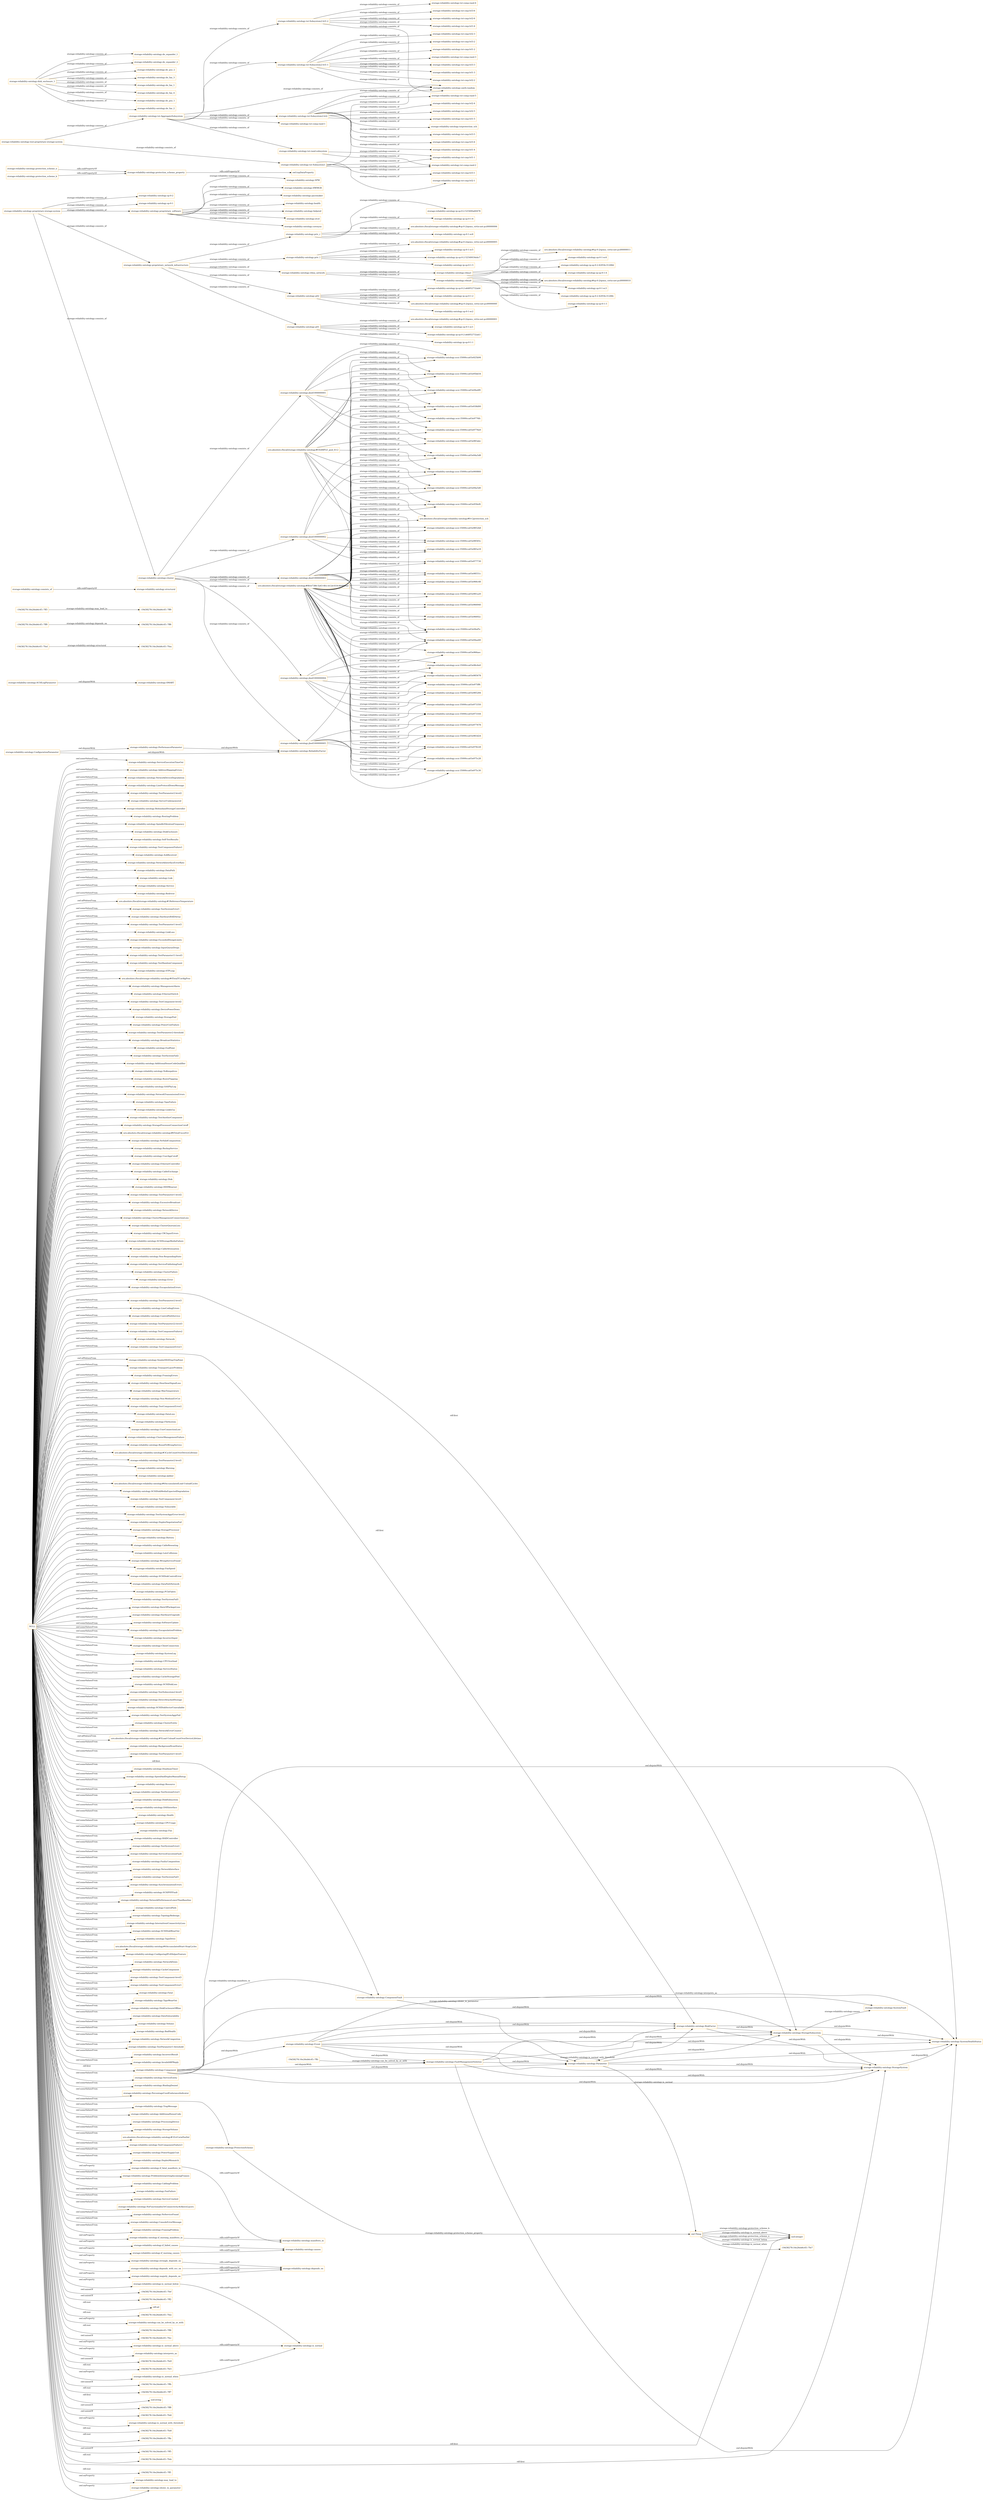 digraph ar2dtool_diagram { 
rankdir=LR;
size="1501"
node [shape = rectangle, color="orange"]; "storage-reliability-ontology:ServiceExecutionTimeOut" "storage-reliability-ontology:AddressMappingErrors" "storage-reliability-ontology:NetworkDeviceDegradation" "storage-reliability-ontology:LineProtocolDownMessage" "storage-reliability-ontology:TestParameter2-level2" "storage-reliability-ontology:ServerUnderpowered" "storage-reliability-ontology:RedundandStorageController" "storage-reliability-ontology:RoutingProblem" "storage-reliability-ontology:SpindleVibrationFrequency" "storage-reliability-ontology:DiskEnclosure" "storage-reliability-ontology:Self-TestResults" "storage-reliability-ontology:TestComponentFailure1" "storage-reliability-ontology:AckReceived" "storage-reliability-ontology:NetworkInterfaceErrorRate" "storage-reliability-ontology:DataPath" "storage-reliability-ontology:Link" "-19d38278:16e26eb6c45:-7ffc" "storage-reliability-ontology:Service" "storage-reliability-ontology:Redriver" "urn:absolute://local/storage-reliability-ontology#1ReferenceTemperature" "storage-reliability-ontology:TestSystemError1" "storage-reliability-ontology:HardwareRAIDArray" "storage-reliability-ontology:TestParameter1-level3" "storage-reliability-ontology:LinkLoss" "storage-reliability-ontology:ExceededDesignLimits" "storage-reliability-ontology:InputQueueDrops" "storage-reliability-ontology:TestParameter11-level3" "storage-reliability-ontology:TestRandomComponent" "storage-reliability-ontology:STPLoop" "urn:absolute://local/storage-reliability-ontology#4TotalTCorAlgProc" "storage-reliability-ontology:ManagementAlarm" "storage-reliability-ontology:EthernetSwitch" "storage-reliability-ontology:TestComponent-level2" "storage-reliability-ontology:DevicePowerDown" "storage-reliability-ontology:StoragePool" "storage-reliability-ontology:SystemFault" "storage-reliability-ontology:PowerUnitFailure" "storage-reliability-ontology:TestParameter2-threshold" "storage-reliability-ontology:BroadcastStatistics" "storage-reliability-ontology:EndPoint" "storage-reliability-ontology:TestSystemFail2" "storage-reliability-ontology:AdditionalSenseCodeQualifier" "storage-reliability-ontology:NoKeepalives" "storage-reliability-ontology:RouteFlapping" "storage-reliability-ontology:SASPhyLog" "storage-reliability-ontology:NetworkTransmissionErrors" "storage-reliability-ontology:TapeFailure" "storage-reliability-ontology:PerformanceParameter" "storage-reliability-ontology:LinkIsUp" "storage-reliability-ontology:TestAnotherComponent" "storage-reliability-ontology:StorageProcessorConnectionCutoff" "urn:absolute://local/storage-reliability-ontology#6TotalUncorErr" "storage-reliability-ontology:NoValidComposition" "storage-reliability-ontology:BackupService" "storage-reliability-ontology:UserAppCutoff" "storage-reliability-ontology:EthernetController" "storage-reliability-ontology:CableExchange" "storage-reliability-ontology:Disk" "storage-reliability-ontology:HDDWearout" "storage-reliability-ontology:TestParameter1-level2" "storage-reliability-ontology:ConfigurationParameter" "storage-reliability-ontology:ExcessiveBroadcast" "storage-reliability-ontology:NetworkDevice" "storage-reliability-ontology:ClusterManagementConnectionLoss" "storage-reliability-ontology:ClusterQuorumLoss" "storage-reliability-ontology:CRCInputErrors" "storage-reliability-ontology:SMART" "storage-reliability-ontology:SCSIStorageMediaFailure" "storage-reliability-ontology:CableAttenuation" "storage-reliability-ontology:Non-RespondingState" "storage-reliability-ontology:ServicePublishingFault" "storage-reliability-ontology:ClusterFailure" "storage-reliability-ontology:Error" "storage-reliability-ontology:EncapsulationErrors" "storage-reliability-ontology:Component" "storage-reliability-ontology:Parameter" "storage-reliability-ontology:TestParameter2-level3" "storage-reliability-ontology:LineCodingErrors" "storage-reliability-ontology:ControlPathService" "storage-reliability-ontology:TestParameter22-level3" "storage-reliability-ontology:TestComponentFailure2" "storage-reliability-ontology:Network" "storage-reliability-ontology:TestComponentError3" "storage-reliability-ontology:RiskFactor" "storage-reliability-ontology:VendorHDATmpTripPoint" "storage-reliability-ontology:TransportLayerProblem" "storage-reliability-ontology:FramingErrors" "storage-reliability-ontology:HeartbeatSignalLoss" "storage-reliability-ontology:MaxTemperature" "storage-reliability-ontology:Non-MediumErrCnt" "-19d38278:16e26eb6c45:-7fed" "storage-reliability-ontology:TestComponentError2" "storage-reliability-ontology:DataLoss" "storage-reliability-ontology:FileSystem" "storage-reliability-ontology:UserConnectionLost" "storage-reliability-ontology:ClusterManagementFailure" "storage-reliability-ontology:BoundToWrongService" "urn:absolute://local/storage-reliability-ontology#3CycleCountOverDeviceLifetime" "storage-reliability-ontology:TestParameter2-level1" "storage-reliability-ontology:Warning" "storage-reliability-ontology:Jabber" "urn:absolute://local/storage-reliability-ontology#6AccumulatedLoad-UnloadCycles" "storage-reliability-ontology:SCSIDiskMediaExpectedDegradation" "storage-reliability-ontology:TestComponent-level1" "storage-reliability-ontology:Vulnurable" "storage-reliability-ontology:TestSystemAggrError-level2" "storage-reliability-ontology:SystemHealthStatus" "storage-reliability-ontology:DuplexNegotiationFail" "storage-reliability-ontology:StorageProcessor" "storage-reliability-ontology:Battery" "storage-reliability-ontology:CableReseating" "storage-reliability-ontology:LateCollisions" "storage-reliability-ontology:WrongServiceFound" "storage-reliability-ontology:FanSpeed" "storage-reliability-ontology:SCSIDiskControlError" "storage-reliability-ontology:DataPathNetwork" "storage-reliability-ontology:SCSILogParameter" "storage-reliability-ontology:PCIeFabric" "storage-reliability-ontology:TestSystemFail1" "storage-reliability-ontology:RateOfPackageLoss" "storage-reliability-ontology:HardwareUpgrade" "storage-reliability-ontology:SoftwareUpdate" "storage-reliability-ontology:EncapsulationProblem" "storage-reliability-ontology:IncorrectInput" "storage-reliability-ontology:ClientConnection" "storage-reliability-ontology:SystemLog" "storage-reliability-ontology:CPUOverload" "-19d38278:16e26eb6c45:-7fea" "storage-reliability-ontology:ServiceStatus" "storage-reliability-ontology:CacheStoragePool" "storage-reliability-ontology:SCSIDiskLoss" "storage-reliability-ontology:TestSubsystem2-level1" "storage-reliability-ontology:DirectAttachedStorage" "storage-reliability-ontology:SCSIDiskSectorUnavailable" "storage-reliability-ontology:TestSystemAggrFail" "storage-reliability-ontology:ClusterEntity" "storage-reliability-ontology:NetworkErrorCounter" "urn:absolute://local/storage-reliability-ontology#5Load-UnloadCountOverDeviceLifetime" "storage-reliability-ontology:BackgroundScanStatus" "storage-reliability-ontology:TestParameter1-level1" "storage-reliability-ontology:StorageSubsystem" "storage-reliability-ontology:DeadmanTimer" "storage-reliability-ontology:SpeedAndDuplexManualSetup" "storage-reliability-ontology:Resource" "storage-reliability-ontology:TestSystemError3" "storage-reliability-ontology:DiskSubsystem" "storage-reliability-ontology:DASInterface" "-19d38278:16e26eb6c45:-7ff6" "storage-reliability-ontology:Health" "storage-reliability-ontology:CPUUsage" "storage-reliability-ontology:Fan" "storage-reliability-ontology:RAIDController" "storage-reliability-ontology:TestSystemError2" "-19d38278:16e26eb6c45:-7ff3" "storage-reliability-ontology:ServiceExecutionFault" "storage-reliability-ontology:FaultyComposition" "storage-reliability-ontology:NetworkInterface" "storage-reliability-ontology:TestSystemFail3" "storage-reliability-ontology:SynchronizationErrors" "storage-reliability-ontology:SCSIPHYFault" "storage-reliability-ontology:NetworkPerformanceLowerThanBaseline" "storage-reliability-ontology:ControlPath" "storage-reliability-ontology:TopologyRedesign" "storage-reliability-ontology:IntermittentConnectivityLoss" "storage-reliability-ontology:SCSIDiskWearOut" "storage-reliability-ontology:TapeDrive" "urn:absolute://local/storage-reliability-ontology#4AccumulatedStart-StopCycles" "storage-reliability-ontology:ConfiguringIPv4HelperFeature" "storage-reliability-ontology:ReliabilityFactor" "storage-reliability-ontology:NetworkDown" "storage-reliability-ontology:CacheComponent" "storage-reliability-ontology:TestComponent-level3" "storage-reliability-ontology:TestComponentError1" "-19d38278:16e26eb6c45:-7ff9" "storage-reliability-ontology:Fatal" "storage-reliability-ontology:TapeWearOut" "storage-reliability-ontology:DiskEnclosureOffline" "storage-reliability-ontology:DataVulnurability" "storage-reliability-ontology:Volume" "storage-reliability-ontology:BadHealth" "storage-reliability-ontology:NetworkCongestion" "storage-reliability-ontology:FaultManagementSolution" "storage-reliability-ontology:Event" "storage-reliability-ontology:TestParameter1-threshold" "storage-reliability-ontology:IncorrectResult" "storage-reliability-ontology:InvalidARPReply" "-19d38278:16e26eb6c45:-7ff0" "storage-reliability-ontology:ProtectionScheme" "storage-reliability-ontology:ServiceEntity" "storage-reliability-ontology:BindingDenied" "storage-reliability-ontology:PercentageUsedEnduranceIndicator" "storage-reliability-ontology:ComponentFault" "storage-reliability-ontology:TrapMessage" "storage-reliability-ontology:AdditionalSenseCode" "storage-reliability-ontology:ProcessingDevice" "storage-reliability-ontology:StorageVolume" "urn:absolute://local/storage-reliability-ontology#1ErrCorwPosDel" "storage-reliability-ontology:TestComponentFailure3" "storage-reliability-ontology:PowerSupplyUnit" "storage-reliability-ontology:DuplexMismatch" "storage-reliability-ontology:StorageSystem" "storage-reliability-ontology:ProblemInterpretingIncomingFrames" "storage-reliability-ontology:CablingProblem" "storage-reliability-ontology:FanFailure" "storage-reliability-ontology:ServiceCrashed" "storage-reliability-ontology:NoFunctionalityOrConnectivityAtAboveLayers" "storage-reliability-ontology:NoServiceFound" "storage-reliability-ontology:ConsoleErrorMessage" "storage-reliability-ontology:FramingProblem" ; /*classes style*/
	"storage-reliability-ontology:if_warning_causes" -> "storage-reliability-ontology:causes" [ label = "rdfs:subPropertyOf" ];
	"storage-reliability-ontology:consists_of" -> "storage-reliability-ontology:structural" [ label = "rdfs:subPropertyOf" ];
	"storage-reliability-ontology:jbod1000000003" -> "storage-reliability-ontology:scsi-35000cca03e98551c" [ label = "storage-reliability-ontology:consists_of" ];
	"storage-reliability-ontology:jbod1000000003" -> "storage-reliability-ontology:scsi-35000cca03e981a20" [ label = "storage-reliability-ontology:consists_of" ];
	"storage-reliability-ontology:jbod1000000003" -> "storage-reliability-ontology:scsi-35000cca03e966c48" [ label = "storage-reliability-ontology:consists_of" ];
	"storage-reliability-ontology:jbod1000000003" -> "storage-reliability-ontology:scsi-35000cca03e966940" [ label = "storage-reliability-ontology:consists_of" ];
	"storage-reliability-ontology:jbod1000000003" -> "storage-reliability-ontology:scsi-35000cca03e96692c" [ label = "storage-reliability-ontology:consists_of" ];
	"storage-reliability-ontology:jbod1000000003" -> "storage-reliability-ontology:scsi-35000cca03e959ef4" [ label = "storage-reliability-ontology:consists_of" ];
	"storage-reliability-ontology:jbod1000000003" -> "storage-reliability-ontology:scsi-35000cca03e94a5d0" [ label = "storage-reliability-ontology:consists_of" ];
	"storage-reliability-ontology:if_warning_manifests_in" -> "storage-reliability-ontology:manifests_in" [ label = "rdfs:subPropertyOf" ];
	"storage-reliability-ontology:rdma_network" -> "storage-reliability-ontology:rdma1" [ label = "storage-reliability-ontology:consists_of" ];
	"storage-reliability-ontology:rdma_network" -> "storage-reliability-ontology:rdma0" [ label = "storage-reliability-ontology:consists_of" ];
	"storage-reliability-ontology:Event" -> "storage-reliability-ontology:SystemHealthStatus" [ label = "owl:disjointWith" ];
	"storage-reliability-ontology:Event" -> "storage-reliability-ontology:StorageSystem" [ label = "owl:disjointWith" ];
	"storage-reliability-ontology:Event" -> "storage-reliability-ontology:StorageSubsystem" [ label = "owl:disjointWith" ];
	"storage-reliability-ontology:Event" -> "storage-reliability-ontology:RiskFactor" [ label = "owl:disjointWith" ];
	"storage-reliability-ontology:Event" -> "storage-reliability-ontology:Parameter" [ label = "owl:disjointWith" ];
	"storage-reliability-ontology:Event" -> "storage-reliability-ontology:FaultManagementSolution" [ label = "owl:disjointWith" ];
	"storage-reliability-ontology:protection_scheme_n" -> "storage-reliability-ontology:protection_scheme_property" [ label = "rdfs:subPropertyOf" ];
	"storage-reliability-ontology:strongly_depends_on" -> "storage-reliability-ontology:depends_on" [ label = "rdfs:subPropertyOf" ];
	"storage-reliability-ontology:is_normal_above" -> "storage-reliability-ontology:is_normal" [ label = "rdfs:subPropertyOf" ];
	"storage-reliability-ontology:Component" -> "storage-reliability-ontology:FaultManagementSolution" [ label = "owl:disjointWith" ];
	"storage-reliability-ontology:Component" -> "storage-reliability-ontology:RiskFactor" [ label = "owl:disjointWith" ];
	"storage-reliability-ontology:Component" -> "storage-reliability-ontology:Event" [ label = "owl:disjointWith" ];
	"storage-reliability-ontology:Component" -> "storage-reliability-ontology:StorageSystem" [ label = "owl:disjointWith" ];
	"storage-reliability-ontology:Component" -> "storage-reliability-ontology:Parameter" [ label = "owl:disjointWith" ];
	"storage-reliability-ontology:Component" -> "storage-reliability-ontology:StorageSubsystem" [ label = "owl:disjointWith" ];
	"storage-reliability-ontology:Component" -> "storage-reliability-ontology:SystemHealthStatus" [ label = "owl:disjointWith" ];
	"storage-reliability-ontology:tst-Subsystem2-lvl1-1" -> "storage-reliability-ontology:tst-cmp-lvl2-3" [ label = "storage-reliability-ontology:consists_of" ];
	"storage-reliability-ontology:tst-Subsystem2-lvl1-1" -> "storage-reliability-ontology:tst-cmp-lvl3-2" [ label = "storage-reliability-ontology:consists_of" ];
	"storage-reliability-ontology:tst-Subsystem2-lvl1-1" -> "storage-reliability-ontology:tst-cmp-lvl1-2" [ label = "storage-reliability-ontology:consists_of" ];
	"storage-reliability-ontology:tst-Subsystem2-lvl1-1" -> "storage-reliability-ontology:tst-comp-rand-3" [ label = "storage-reliability-ontology:consists_of" ];
	"storage-reliability-ontology:tst-Subsystem2-lvl1-1" -> "storage-reliability-ontology:tst-cmp-lvl3-3" [ label = "storage-reliability-ontology:consists_of" ];
	"storage-reliability-ontology:tst-Subsystem2-lvl1-1" -> "storage-reliability-ontology:tst-cmp-lvl1-3" [ label = "storage-reliability-ontology:consists_of" ];
	"storage-reliability-ontology:tst-Subsystem2-lvl1-1" -> "storage-reliability-ontology:smth-random" [ label = "storage-reliability-ontology:consists_of" ];
	"storage-reliability-ontology:tst-Subsystem2-lvl1-1" -> "storage-reliability-ontology:tst-cmp-lvl2-2" [ label = "storage-reliability-ontology:consists_of" ];
	"storage-reliability-ontology:jbod1000000002" -> "storage-reliability-ontology:scsi-35000cca03e98565c" [ label = "storage-reliability-ontology:consists_of" ];
	"storage-reliability-ontology:jbod1000000002" -> "storage-reliability-ontology:scsi-35000cca03e9852b8" [ label = "storage-reliability-ontology:consists_of" ];
	"storage-reliability-ontology:jbod1000000002" -> "storage-reliability-ontology:scsi-35000cca03e983a18" [ label = "storage-reliability-ontology:consists_of" ];
	"storage-reliability-ontology:jbod1000000002" -> "storage-reliability-ontology:scsi-35000cca03e977730" [ label = "storage-reliability-ontology:consists_of" ];
	"storage-reliability-ontology:jbod1000000002" -> "storage-reliability-ontology:scsi-35000cca03e94a5d8" [ label = "storage-reliability-ontology:consists_of" ];
	"storage-reliability-ontology:jbod1000000002" -> "storage-reliability-ontology:scsi-35000cca03e900860" [ label = "storage-reliability-ontology:consists_of" ];
	"storage-reliability-ontology:StorageSystem" -> "storage-reliability-ontology:SystemHealthStatus" [ label = "owl:disjointWith" ];
	"storage-reliability-ontology:if_fatal_manifests_in" -> "storage-reliability-ontology:manifests_in" [ label = "rdfs:subPropertyOf" ];
	"storage-reliability-ontology:majorly_depends_on" -> "storage-reliability-ontology:depends_on" [ label = "rdfs:subPropertyOf" ];
	"storage-reliability-ontology:Parameter" -> "storage-reliability-ontology:SystemHealthStatus" [ label = "owl:disjointWith" ];
	"storage-reliability-ontology:Parameter" -> "storage-reliability-ontology:StorageSystem" [ label = "owl:disjointWith" ];
	"storage-reliability-ontology:Parameter" -> "storage-reliability-ontology:StorageSubsystem" [ label = "owl:disjointWith" ];
	"storage-reliability-ontology:Parameter" -> "storage-reliability-ontology:RiskFactor" [ label = "owl:disjointWith" ];
	"storage-reliability-ontology:StorageSubsystem" -> "storage-reliability-ontology:SystemHealthStatus" [ label = "owl:disjointWith" ];
	"storage-reliability-ontology:StorageSubsystem" -> "storage-reliability-ontology:StorageSystem" [ label = "owl:disjointWith" ];
	"storage-reliability-ontology:p02" -> "urn:absolute://local/storage-reliability-ontology#sp-0-2/qemu_virtio-net-pci0000000f" [ label = "storage-reliability-ontology:consists_of" ];
	"storage-reliability-ontology:p02" -> "storage-reliability-ontology:sp-0-1-ec2" [ label = "storage-reliability-ontology:consists_of" ];
	"storage-reliability-ontology:p02" -> "storage-reliability-ontology:ip-sp-0-2-a6d052732ab4" [ label = "storage-reliability-ontology:consists_of" ];
	"storage-reliability-ontology:p02" -> "storage-reliability-ontology:ip-sp-0-1-2" [ label = "storage-reliability-ontology:consists_of" ];
	"storage-reliability-ontology:jbod1000000001" -> "storage-reliability-ontology:scsi-35000cca03e983abc" [ label = "storage-reliability-ontology:consists_of" ];
	"storage-reliability-ontology:jbod1000000001" -> "storage-reliability-ontology:scsi-35000cca03e9776fc" [ label = "storage-reliability-ontology:consists_of" ];
	"storage-reliability-ontology:jbod1000000001" -> "storage-reliability-ontology:scsi-35000cca03e9776e0" [ label = "storage-reliability-ontology:consists_of" ];
	"storage-reliability-ontology:jbod1000000001" -> "storage-reliability-ontology:scsi-35000cca03e95bb54" [ label = "storage-reliability-ontology:consists_of" ];
	"storage-reliability-ontology:jbod1000000001" -> "storage-reliability-ontology:scsi-35000cca03e94a4f0" [ label = "storage-reliability-ontology:consists_of" ];
	"storage-reliability-ontology:jbod1000000001" -> "storage-reliability-ontology:scsi-35000cca03e938d00" [ label = "storage-reliability-ontology:consists_of" ];
	"storage-reliability-ontology:jbod1000000001" -> "storage-reliability-ontology:scsi-35000cca03e925b94" [ label = "storage-reliability-ontology:consists_of" ];
	"storage-reliability-ontology:depends_with_ecc_on" -> "storage-reliability-ontology:depends_on" [ label = "rdfs:subPropertyOf" ];
	"storage-reliability-ontology:tst-rand-subsystem" -> "storage-reliability-ontology:tst-comp-rand-2" [ label = "storage-reliability-ontology:consists_of" ];
	"storage-reliability-ontology:tst-rand-subsystem" -> "storage-reliability-ontology:tst-cmp-lvl1-1" [ label = "storage-reliability-ontology:consists_of" ];
	"storage-reliability-ontology:rdma1" -> "urn:absolute://local/storage-reliability-ontology#sp-0-2/qemu_virtio-net-pci00000011" [ label = "storage-reliability-ontology:consists_of" ];
	"storage-reliability-ontology:rdma1" -> "storage-reliability-ontology:sp-0-1-ec4" [ label = "storage-reliability-ontology:consists_of" ];
	"storage-reliability-ontology:rdma1" -> "storage-reliability-ontology:ip-sp-0-2-42054c31268d" [ label = "storage-reliability-ontology:consists_of" ];
	"storage-reliability-ontology:rdma1" -> "storage-reliability-ontology:ip-sp-0-1-4" [ label = "storage-reliability-ontology:consists_of" ];
	"storage-reliability-ontology:tst-AggregateSubsystem" -> "storage-reliability-ontology:tst-rand-subsystem" [ label = "storage-reliability-ontology:consists_of" ];
	"storage-reliability-ontology:tst-AggregateSubsystem" -> "storage-reliability-ontology:tst-comp-rand-1" [ label = "storage-reliability-ontology:consists_of" ];
	"storage-reliability-ontology:tst-AggregateSubsystem" -> "storage-reliability-ontology:tst-Subsystem2-lvl2" [ label = "storage-reliability-ontology:consists_of" ];
	"storage-reliability-ontology:tst-AggregateSubsystem" -> "storage-reliability-ontology:tst-Subsystem2-lvl1-2" [ label = "storage-reliability-ontology:consists_of" ];
	"storage-reliability-ontology:tst-AggregateSubsystem" -> "storage-reliability-ontology:tst-Subsystem2-lvl1-1" [ label = "storage-reliability-ontology:consists_of" ];
	"storage-reliability-ontology:tst-AggregateSubsystem" -> "storage-reliability-ontology:smth-random" [ label = "storage-reliability-ontology:consists_of" ];
	"storage-reliability-ontology:tst-Subsystem1" -> "storage-reliability-ontology:tst-comp-rand-2" [ label = "storage-reliability-ontology:consists_of" ];
	"storage-reliability-ontology:tst-Subsystem1" -> "storage-reliability-ontology:tst-cmp-lvl3-1" [ label = "storage-reliability-ontology:consists_of" ];
	"storage-reliability-ontology:tst-Subsystem1" -> "storage-reliability-ontology:tst-cmp-lvl2-1" [ label = "storage-reliability-ontology:consists_of" ];
	"storage-reliability-ontology:tst-Subsystem1" -> "storage-reliability-ontology:tst-cmp-lvl1-1" [ label = "storage-reliability-ontology:consists_of" ];
	"storage-reliability-ontology:tst-Subsystem1" -> "storage-reliability-ontology:smth-random" [ label = "storage-reliability-ontology:consists_of" ];
	"storage-reliability-ontology:p01" -> "urn:absolute://local/storage-reliability-ontology#sp-0-2/qemu_virtio-net-pci00000001" [ label = "storage-reliability-ontology:consists_of" ];
	"storage-reliability-ontology:p01" -> "storage-reliability-ontology:sp-0-1-ec1" [ label = "storage-reliability-ontology:consists_of" ];
	"storage-reliability-ontology:p01" -> "storage-reliability-ontology:ip-sp-0-2-a6d052732ab3" [ label = "storage-reliability-ontology:consists_of" ];
	"storage-reliability-ontology:p01" -> "storage-reliability-ontology:ip-sp-0-1-1" [ label = "storage-reliability-ontology:consists_of" ];
	"storage-reliability-ontology:SCSILogParameter" -> "storage-reliability-ontology:SMART" [ label = "owl:disjointWith" ];
	"storage-reliability-ontology:PerformanceParameter" -> "storage-reliability-ontology:ReliabilityFactor" [ label = "owl:disjointWith" ];
	"storage-reliability-ontology:RiskFactor" -> "storage-reliability-ontology:SystemHealthStatus" [ label = "owl:disjointWith" ];
	"storage-reliability-ontology:RiskFactor" -> "storage-reliability-ontology:StorageSystem" [ label = "owl:disjointWith" ];
	"storage-reliability-ontology:RiskFactor" -> "storage-reliability-ontology:StorageSubsystem" [ label = "owl:disjointWith" ];
	"NULL" -> "-19d38278:16e26eb6c45:-7fef" [ label = "owl:unionOf" ];
	"NULL" -> "storage-reliability-ontology:TestAnotherComponent" [ label = "owl:someValuesFrom" ];
	"NULL" -> "storage-reliability-ontology:ClusterManagementFailure" [ label = "owl:someValuesFrom" ];
	"NULL" -> "urn:absolute://local/storage-reliability-ontology#4AccumulatedStart-StopCycles" [ label = "owl:someValuesFrom" ];
	"NULL" -> "storage-reliability-ontology:ConfiguringIPv4HelperFeature" [ label = "owl:someValuesFrom" ];
	"NULL" -> "storage-reliability-ontology:PowerUnitFailure" [ label = "owl:someValuesFrom" ];
	"NULL" -> "urn:absolute://local/storage-reliability-ontology#1ReferenceTemperature" [ label = "owl:allValuesFrom" ];
	"NULL" -> "storage-reliability-ontology:Non-MediumErrCnt" [ label = "owl:someValuesFrom" ];
	"NULL" -> "storage-reliability-ontology:DevicePowerDown" [ label = "owl:someValuesFrom" ];
	"NULL" -> "storage-reliability-ontology:Service" [ label = "owl:someValuesFrom" ];
	"NULL" -> "storage-reliability-ontology:IncorrectResult" [ label = "owl:someValuesFrom" ];
	"NULL" -> "-19d38278:16e26eb6c45:-7ff2" [ label = "owl:unionOf" ];
	"NULL" -> "storage-reliability-ontology:NoKeepalives" [ label = "owl:someValuesFrom" ];
	"NULL" -> "rdf:nil" [ label = "rdf:rest" ];
	"NULL" -> "storage-reliability-ontology:NetworkPerformanceLowerThanBaseline" [ label = "owl:someValuesFrom" ];
	"NULL" -> "storage-reliability-ontology:TapeFailure" [ label = "owl:someValuesFrom" ];
	"NULL" -> "storage-reliability-ontology:FramingErrors" [ label = "owl:someValuesFrom" ];
	"NULL" -> "storage-reliability-ontology:ServicePublishingFault" [ label = "owl:someValuesFrom" ];
	"NULL" -> "storage-reliability-ontology:ServiceStatus" [ label = "owl:someValuesFrom" ];
	"NULL" -> "storage-reliability-ontology:TestSystemError3" [ label = "owl:someValuesFrom" ];
	"NULL" -> "storage-reliability-ontology:NetworkDeviceDegradation" [ label = "owl:someValuesFrom" ];
	"NULL" -> "storage-reliability-ontology:FileSystem" [ label = "owl:someValuesFrom" ];
	"NULL" -> "storage-reliability-ontology:SCSIDiskWearOut" [ label = "owl:someValuesFrom" ];
	"NULL" -> "-19d38278:16e26eb6c45:-7fee" [ label = "rdf:rest" ];
	"NULL" -> "storage-reliability-ontology:ManagementAlarm" [ label = "owl:someValuesFrom" ];
	"NULL" -> "storage-reliability-ontology:CRCInputErrors" [ label = "owl:someValuesFrom" ];
	"NULL" -> "storage-reliability-ontology:can_be_solved_by_or_with" [ label = "owl:onProperty" ];
	"NULL" -> "storage-reliability-ontology:TestParameter1-level1" [ label = "owl:someValuesFrom" ];
	"NULL" -> "storage-reliability-ontology:is_normal_above" [ label = "owl:onProperty" ];
	"NULL" -> "storage-reliability-ontology:strongly_depends_on" [ label = "owl:onProperty" ];
	"NULL" -> "storage-reliability-ontology:RateOfPackageLoss" [ label = "owl:someValuesFrom" ];
	"NULL" -> "storage-reliability-ontology:TestComponentFailure3" [ label = "owl:someValuesFrom" ];
	"NULL" -> "storage-reliability-ontology:TapeWearOut" [ label = "owl:someValuesFrom" ];
	"NULL" -> "storage-reliability-ontology:TestParameter1-threshold" [ label = "owl:someValuesFrom" ];
	"NULL" -> "storage-reliability-ontology:TopologyRedesign" [ label = "owl:someValuesFrom" ];
	"NULL" -> "storage-reliability-ontology:NoValidComposition" [ label = "owl:someValuesFrom" ];
	"NULL" -> "storage-reliability-ontology:FanSpeed" [ label = "owl:someValuesFrom" ];
	"NULL" -> "storage-reliability-ontology:DataPath" [ label = "owl:someValuesFrom" ];
	"NULL" -> "storage-reliability-ontology:BoundToWrongService" [ label = "owl:someValuesFrom" ];
	"NULL" -> "storage-reliability-ontology:NetworkErrorCounter" [ label = "owl:someValuesFrom" ];
	"NULL" -> "storage-reliability-ontology:DataVulnurability" [ label = "owl:someValuesFrom" ];
	"NULL" -> "storage-reliability-ontology:CPUOverload" [ label = "owl:someValuesFrom" ];
	"NULL" -> "storage-reliability-ontology:SynchronizationErrors" [ label = "owl:someValuesFrom" ];
	"NULL" -> "-19d38278:16e26eb6c45:-7ff4" [ label = "rdf:rest" ];
	"NULL" -> "storage-reliability-ontology:Jabber" [ label = "owl:someValuesFrom" ];
	"NULL" -> "storage-reliability-ontology:ClusterManagementConnectionLoss" [ label = "owl:someValuesFrom" ];
	"NULL" -> "storage-reliability-ontology:StorageProcessorConnectionCutoff" [ label = "owl:someValuesFrom" ];
	"NULL" -> "storage-reliability-ontology:StorageProcessor" [ label = "owl:someValuesFrom" ];
	"NULL" -> "storage-reliability-ontology:EthernetSwitch" [ label = "owl:someValuesFrom" ];
	"NULL" -> "storage-reliability-ontology:ProtectionScheme" [ label = "owl:someValuesFrom" ];
	"NULL" -> "storage-reliability-ontology:Volume" [ label = "owl:someValuesFrom" ];
	"NULL" -> "storage-reliability-ontology:TestParameter1-level3" [ label = "owl:someValuesFrom" ];
	"NULL" -> "storage-reliability-ontology:LateCollisions" [ label = "owl:someValuesFrom" ];
	"NULL" -> "storage-reliability-ontology:CPUUsage" [ label = "owl:someValuesFrom" ];
	"NULL" -> "storage-reliability-ontology:Resource" [ label = "owl:someValuesFrom" ];
	"NULL" -> "storage-reliability-ontology:TestComponentError2" [ label = "owl:someValuesFrom" ];
	"NULL" -> "storage-reliability-ontology:Disk" [ label = "owl:someValuesFrom" ];
	"NULL" -> "-19d38278:16e26eb6c45:-7fec" [ label = "owl:unionOf" ];
	"NULL" -> "storage-reliability-ontology:is_normal_below" [ label = "owl:onProperty" ];
	"NULL" -> "storage-reliability-ontology:Self-TestResults" [ label = "owl:someValuesFrom" ];
	"NULL" -> "storage-reliability-ontology:Warning" [ label = "owl:someValuesFrom" ];
	"NULL" -> "storage-reliability-ontology:Fan" [ label = "owl:someValuesFrom" ];
	"NULL" -> "storage-reliability-ontology:RiskFactor" [ label = "rdf:first" ];
	"NULL" -> "storage-reliability-ontology:SpeedAndDuplexManualSetup" [ label = "owl:someValuesFrom" ];
	"NULL" -> "storage-reliability-ontology:CableExchange" [ label = "owl:someValuesFrom" ];
	"NULL" -> "storage-reliability-ontology:Component" [ label = "rdf:first" ];
	"NULL" -> "storage-reliability-ontology:ControlPath" [ label = "owl:someValuesFrom" ];
	"NULL" -> "storage-reliability-ontology:ServerUnderpowered" [ label = "owl:someValuesFrom" ];
	"NULL" -> "storage-reliability-ontology:AddressMappingErrors" [ label = "owl:someValuesFrom" ];
	"NULL" -> "storage-reliability-ontology:DuplexMismatch" [ label = "owl:someValuesFrom" ];
	"NULL" -> "storage-reliability-ontology:InputQueueDrops" [ label = "owl:someValuesFrom" ];
	"NULL" -> "storage-reliability-ontology:interprets_as" [ label = "owl:onProperty" ];
	"NULL" -> "storage-reliability-ontology:DeadmanTimer" [ label = "owl:someValuesFrom" ];
	"NULL" -> "storage-reliability-ontology:ControlPathService" [ label = "owl:someValuesFrom" ];
	"NULL" -> "storage-reliability-ontology:TestComponent-level2" [ label = "owl:someValuesFrom" ];
	"NULL" -> "storage-reliability-ontology:SCSIDiskLoss" [ label = "owl:someValuesFrom" ];
	"NULL" -> "-19d38278:16e26eb6c45:-7fe9" [ label = "owl:unionOf" ];
	"NULL" -> "storage-reliability-ontology:ProblemInterpretingIncomingFrames" [ label = "owl:someValuesFrom" ];
	"NULL" -> "-19d38278:16e26eb6c45:-7fe5" [ label = "rdf:rest" ];
	"NULL" -> "storage-reliability-ontology:CableAttenuation" [ label = "owl:someValuesFrom" ];
	"NULL" -> "storage-reliability-ontology:ServiceEntity" [ label = "owl:someValuesFrom" ];
	"NULL" -> "storage-reliability-ontology:TestSystemError2" [ label = "owl:someValuesFrom" ];
	"NULL" -> "urn:absolute://local/storage-reliability-ontology#4TotalTCorAlgProc" [ label = "owl:someValuesFrom" ];
	"NULL" -> "storage-reliability-ontology:ProcessingDevice" [ label = "owl:someValuesFrom" ];
	"NULL" -> "storage-reliability-ontology:ClusterQuorumLoss" [ label = "owl:someValuesFrom" ];
	"NULL" -> "storage-reliability-ontology:FramingProblem" [ label = "owl:someValuesFrom" ];
	"NULL" -> "storage-reliability-ontology:HDDWearout" [ label = "owl:someValuesFrom" ];
	"NULL" -> "storage-reliability-ontology:if_warning_causes" [ label = "owl:onProperty" ];
	"NULL" -> "storage-reliability-ontology:NetworkDevice" [ label = "owl:someValuesFrom" ];
	"NULL" -> "storage-reliability-ontology:if_fatal_manifests_in" [ label = "owl:onProperty" ];
	"NULL" -> "storage-reliability-ontology:PCIeFabric" [ label = "owl:someValuesFrom" ];
	"NULL" -> "storage-reliability-ontology:ClientConnection" [ label = "owl:someValuesFrom" ];
	"NULL" -> "storage-reliability-ontology:TestParameter22-level3" [ label = "owl:someValuesFrom" ];
	"NULL" -> "storage-reliability-ontology:ExceededDesignLimits" [ label = "owl:someValuesFrom" ];
	"NULL" -> "storage-reliability-ontology:ServiceCrashed" [ label = "owl:someValuesFrom" ];
	"NULL" -> "storage-reliability-ontology:MaxTemperature" [ label = "owl:someValuesFrom" ];
	"NULL" -> "storage-reliability-ontology:Fatal" [ label = "owl:someValuesFrom" ];
	"NULL" -> "storage-reliability-ontology:BackgroundScanStatus" [ label = "owl:someValuesFrom" ];
	"NULL" -> "storage-reliability-ontology:Redriver" [ label = "owl:someValuesFrom" ];
	"NULL" -> "storage-reliability-ontology:PercentageUsedEnduranceIndicator" [ label = "owl:someValuesFrom" ];
	"NULL" -> "storage-reliability-ontology:if_failed_causes" [ label = "owl:onProperty" ];
	"NULL" -> "storage-reliability-ontology:HeartbeatSignalLoss" [ label = "owl:someValuesFrom" ];
	"NULL" -> "storage-reliability-ontology:TestComponent-level1" [ label = "owl:someValuesFrom" ];
	"NULL" -> "storage-reliability-ontology:UserAppCutoff" [ label = "owl:someValuesFrom" ];
	"NULL" -> "storage-reliability-ontology:TestSystemFail1" [ label = "owl:someValuesFrom" ];
	"NULL" -> "storage-reliability-ontology:TestComponentError1" [ label = "owl:someValuesFrom" ];
	"NULL" -> "storage-reliability-ontology:Non-RespondingState" [ label = "owl:someValuesFrom" ];
	"NULL" -> "storage-reliability-ontology:EndPoint" [ label = "owl:someValuesFrom" ];
	"NULL" -> "storage-reliability-ontology:RoutingProblem" [ label = "owl:someValuesFrom" ];
	"NULL" -> "-19d38278:16e26eb6c45:-7ffb" [ label = "owl:unionOf" ];
	"NULL" -> "storage-reliability-ontology:UserConnectionLost" [ label = "owl:someValuesFrom" ];
	"NULL" -> "storage-reliability-ontology:StorageSubsystem" [ label = "rdf:first" ];
	"NULL" -> "-19d38278:16e26eb6c45:-7ff7" [ label = "rdf:rest" ];
	"NULL" -> "storage-reliability-ontology:TestParameter11-level3" [ label = "owl:someValuesFrom" ];
	"NULL" -> "xsd:string" [ label = "rdf:first" ];
	"NULL" -> "storage-reliability-ontology:SoftwareUpdate" [ label = "owl:someValuesFrom" ];
	"NULL" -> "storage-reliability-ontology:ClusterEntity" [ label = "owl:someValuesFrom" ];
	"NULL" -> "-19d38278:16e26eb6c45:-7ff8" [ label = "owl:unionOf" ];
	"NULL" -> "storage-reliability-ontology:NetworkCongestion" [ label = "owl:someValuesFrom" ];
	"NULL" -> "storage-reliability-ontology:TestParameter2-level1" [ label = "owl:someValuesFrom" ];
	"NULL" -> "storage-reliability-ontology:ServiceExecutionTimeOut" [ label = "owl:someValuesFrom" ];
	"NULL" -> "storage-reliability-ontology:TransportLayerProblem" [ label = "owl:someValuesFrom" ];
	"NULL" -> "storage-reliability-ontology:ConsoleErrorMessage" [ label = "owl:someValuesFrom" ];
	"NULL" -> "storage-reliability-ontology:IntermittentConnectivityLoss" [ label = "owl:someValuesFrom" ];
	"NULL" -> "storage-reliability-ontology:TestParameter1-level2" [ label = "owl:someValuesFrom" ];
	"NULL" -> "-19d38278:16e26eb6c45:-7fe6" [ label = "owl:unionOf" ];
	"NULL" -> "storage-reliability-ontology:is_normal_with_threshold" [ label = "owl:onProperty" ];
	"NULL" -> "storage-reliability-ontology:CableReseating" [ label = "owl:someValuesFrom" ];
	"NULL" -> "storage-reliability-ontology:TestSystemError1" [ label = "owl:someValuesFrom" ];
	"NULL" -> "storage-reliability-ontology:STPLoop" [ label = "owl:someValuesFrom" ];
	"NULL" -> "storage-reliability-ontology:TestSystemAggrError-level2" [ label = "owl:someValuesFrom" ];
	"NULL" -> "storage-reliability-ontology:EthernetController" [ label = "owl:someValuesFrom" ];
	"NULL" -> "storage-reliability-ontology:CacheComponent" [ label = "owl:someValuesFrom" ];
	"NULL" -> "storage-reliability-ontology:Vulnurable" [ label = "owl:someValuesFrom" ];
	"NULL" -> "storage-reliability-ontology:NoFunctionalityOrConnectivityAtAboveLayers" [ label = "owl:someValuesFrom" ];
	"NULL" -> "storage-reliability-ontology:IncorrectInput" [ label = "owl:someValuesFrom" ];
	"NULL" -> "storage-reliability-ontology:StoragePool" [ label = "owl:someValuesFrom" ];
	"NULL" -> "urn:absolute://local/storage-reliability-ontology#5Load-UnloadCountOverDeviceLifetime" [ label = "owl:allValuesFrom" ];
	"NULL" -> "storage-reliability-ontology:TapeDrive" [ label = "owl:someValuesFrom" ];
	"NULL" -> "storage-reliability-ontology:InvalidARPReply" [ label = "owl:someValuesFrom" ];
	"NULL" -> "storage-reliability-ontology:ComponentFault" [ label = "rdf:first" ];
	"NULL" -> "storage-reliability-ontology:NetworkInterface" [ label = "owl:someValuesFrom" ];
	"NULL" -> "storage-reliability-ontology:LineCodingErrors" [ label = "owl:someValuesFrom" ];
	"NULL" -> "-19d38278:16e26eb6c45:-7fe8" [ label = "rdf:rest" ];
	"NULL" -> "urn:absolute://local/storage-reliability-ontology#6TotalUncorErr" [ label = "owl:someValuesFrom" ];
	"NULL" -> "storage-reliability-ontology:TestParameter2-threshold" [ label = "owl:someValuesFrom" ];
	"NULL" -> "storage-reliability-ontology:ClusterFailure" [ label = "owl:someValuesFrom" ];
	"NULL" -> "storage-reliability-ontology:DataPathNetwork" [ label = "owl:someValuesFrom" ];
	"NULL" -> "storage-reliability-ontology:WrongServiceFound" [ label = "owl:someValuesFrom" ];
	"NULL" -> "-19d38278:16e26eb6c45:-7ffa" [ label = "rdf:rest" ];
	"NULL" -> "storage-reliability-ontology:LineProtocolDownMessage" [ label = "owl:someValuesFrom" ];
	"NULL" -> "storage-reliability-ontology:DiskSubsystem" [ label = "owl:someValuesFrom" ];
	"NULL" -> "storage-reliability-ontology:if_warning_manifests_in" [ label = "owl:onProperty" ];
	"NULL" -> "storage-reliability-ontology:SCSIPHYFault" [ label = "owl:someValuesFrom" ];
	"NULL" -> "storage-reliability-ontology:NetworkDown" [ label = "owl:someValuesFrom" ];
	"NULL" -> "storage-reliability-ontology:ExcessiveBroadcast" [ label = "owl:someValuesFrom" ];
	"NULL" -> "storage-reliability-ontology:TestSystemFail3" [ label = "owl:someValuesFrom" ];
	"NULL" -> "storage-reliability-ontology:NetworkInterfaceErrorRate" [ label = "owl:someValuesFrom" ];
	"NULL" -> "storage-reliability-ontology:EncapsulationProblem" [ label = "owl:someValuesFrom" ];
	"NULL" -> "storage-reliability-ontology:Battery" [ label = "owl:someValuesFrom" ];
	"NULL" -> "storage-reliability-ontology:RouteFlapping" [ label = "owl:someValuesFrom" ];
	"NULL" -> "storage-reliability-ontology:TestComponentFailure1" [ label = "owl:someValuesFrom" ];
	"NULL" -> "storage-reliability-ontology:PowerSupplyUnit" [ label = "owl:someValuesFrom" ];
	"NULL" -> "storage-reliability-ontology:FanFailure" [ label = "owl:someValuesFrom" ];
	"NULL" -> "xsd:integer" [ label = "rdf:first" ];
	"NULL" -> "storage-reliability-ontology:AdditionalSenseCode" [ label = "owl:someValuesFrom" ];
	"NULL" -> "storage-reliability-ontology:depends_with_ecc_on" [ label = "owl:onProperty" ];
	"NULL" -> "storage-reliability-ontology:RedundandStorageController" [ label = "owl:someValuesFrom" ];
	"NULL" -> "storage-reliability-ontology:SCSIStorageMediaFailure" [ label = "owl:someValuesFrom" ];
	"NULL" -> "storage-reliability-ontology:TestComponentFailure2" [ label = "owl:someValuesFrom" ];
	"NULL" -> "storage-reliability-ontology:HardwareRAIDArray" [ label = "owl:someValuesFrom" ];
	"NULL" -> "storage-reliability-ontology:TestComponent-level3" [ label = "owl:someValuesFrom" ];
	"NULL" -> "storage-reliability-ontology:AdditionalSenseCodeQualifier" [ label = "owl:someValuesFrom" ];
	"NULL" -> "storage-reliability-ontology:SCSIDiskMediaExpectedDegradation" [ label = "owl:someValuesFrom" ];
	"NULL" -> "storage-reliability-ontology:Network" [ label = "owl:someValuesFrom" ];
	"NULL" -> "-19d38278:16e26eb6c45:-7ff5" [ label = "owl:unionOf" ];
	"NULL" -> "storage-reliability-ontology:Health" [ label = "owl:someValuesFrom" ];
	"NULL" -> "storage-reliability-ontology:SCSIDiskControlError" [ label = "owl:someValuesFrom" ];
	"NULL" -> "storage-reliability-ontology:TestSystemAggrFail" [ label = "owl:someValuesFrom" ];
	"NULL" -> "-19d38278:16e26eb6c45:-7feb" [ label = "rdf:rest" ];
	"NULL" -> "storage-reliability-ontology:BroadcastStatistics" [ label = "owl:someValuesFrom" ];
	"NULL" -> "storage-reliability-ontology:SpindleVibrationFrequency" [ label = "owl:someValuesFrom" ];
	"NULL" -> "storage-reliability-ontology:SCSIDiskSectorUnavailable" [ label = "owl:someValuesFrom" ];
	"NULL" -> "storage-reliability-ontology:majorly_depends_on" [ label = "owl:onProperty" ];
	"NULL" -> "storage-reliability-ontology:DiskEnclosureOffline" [ label = "owl:someValuesFrom" ];
	"NULL" -> "urn:absolute://local/storage-reliability-ontology#3CycleCountOverDeviceLifetime" [ label = "owl:allValuesFrom" ];
	"NULL" -> "storage-reliability-ontology:DataLoss" [ label = "owl:someValuesFrom" ];
	"NULL" -> "urn:absolute://local/storage-reliability-ontology#1ErrCorwPosDel" [ label = "owl:someValuesFrom" ];
	"NULL" -> "storage-reliability-ontology:is_normal_when" [ label = "owl:onProperty" ];
	"NULL" -> "storage-reliability-ontology:LinkIsUp" [ label = "owl:someValuesFrom" ];
	"NULL" -> "storage-reliability-ontology:NetworkTransmissionErrors" [ label = "owl:someValuesFrom" ];
	"NULL" -> "storage-reliability-ontology:CacheStoragePool" [ label = "owl:someValuesFrom" ];
	"NULL" -> "storage-reliability-ontology:HardwareUpgrade" [ label = "owl:someValuesFrom" ];
	"NULL" -> "storage-reliability-ontology:SystemLog" [ label = "owl:someValuesFrom" ];
	"NULL" -> "storage-reliability-ontology:DiskEnclosure" [ label = "owl:someValuesFrom" ];
	"NULL" -> "storage-reliability-ontology:RAIDController" [ label = "owl:someValuesFrom" ];
	"NULL" -> "storage-reliability-ontology:TestSystemFail2" [ label = "owl:someValuesFrom" ];
	"NULL" -> "storage-reliability-ontology:TestRandomComponent" [ label = "owl:someValuesFrom" ];
	"NULL" -> "storage-reliability-ontology:BindingDenied" [ label = "owl:someValuesFrom" ];
	"NULL" -> "storage-reliability-ontology:SASPhyLog" [ label = "owl:someValuesFrom" ];
	"NULL" -> "storage-reliability-ontology:BadHealth" [ label = "owl:someValuesFrom" ];
	"NULL" -> "storage-reliability-ontology:DASInterface" [ label = "owl:someValuesFrom" ];
	"NULL" -> "storage-reliability-ontology:FaultyComposition" [ label = "owl:someValuesFrom" ];
	"NULL" -> "storage-reliability-ontology:VendorHDATmpTripPoint" [ label = "owl:allValuesFrom" ];
	"NULL" -> "storage-reliability-ontology:TrapMessage" [ label = "owl:someValuesFrom" ];
	"NULL" -> "storage-reliability-ontology:ServiceExecutionFault" [ label = "owl:someValuesFrom" ];
	"NULL" -> "storage-reliability-ontology:EncapsulationErrors" [ label = "owl:someValuesFrom" ];
	"NULL" -> "-19d38278:16e26eb6c45:-7ff1" [ label = "rdf:rest" ];
	"NULL" -> "storage-reliability-ontology:TestSubsystem2-level1" [ label = "owl:someValuesFrom" ];
	"NULL" -> "urn:absolute://local/storage-reliability-ontology#6AccumulatedLoad-UnloadCycles" [ label = "owl:someValuesFrom" ];
	"NULL" -> "storage-reliability-ontology:Error" [ label = "owl:someValuesFrom" ];
	"NULL" -> "storage-reliability-ontology:may_lead_to" [ label = "owl:onProperty" ];
	"NULL" -> "storage-reliability-ontology:DuplexNegotiationFail" [ label = "owl:someValuesFrom" ];
	"NULL" -> "storage-reliability-ontology:BackupService" [ label = "owl:someValuesFrom" ];
	"NULL" -> "storage-reliability-ontology:StorageSystem" [ label = "rdf:first" ];
	"NULL" -> "storage-reliability-ontology:StorageVolume" [ label = "owl:someValuesFrom" ];
	"NULL" -> "storage-reliability-ontology:TestParameter2-level2" [ label = "owl:someValuesFrom" ];
	"NULL" -> "storage-reliability-ontology:LinkLoss" [ label = "owl:someValuesFrom" ];
	"NULL" -> "storage-reliability-ontology:AckReceived" [ label = "owl:someValuesFrom" ];
	"NULL" -> "storage-reliability-ontology:shows_in_parameter" [ label = "owl:onProperty" ];
	"NULL" -> "storage-reliability-ontology:NoServiceFound" [ label = "owl:someValuesFrom" ];
	"NULL" -> "storage-reliability-ontology:DirectAttachedStorage" [ label = "owl:someValuesFrom" ];
	"NULL" -> "storage-reliability-ontology:TestParameter2-level3" [ label = "owl:someValuesFrom" ];
	"NULL" -> "storage-reliability-ontology:TestComponentError3" [ label = "owl:someValuesFrom" ];
	"NULL" -> "storage-reliability-ontology:Link" [ label = "owl:someValuesFrom" ];
	"NULL" -> "storage-reliability-ontology:CablingProblem" [ label = "owl:someValuesFrom" ];
	"storage-reliability-ontology:ComponentFault" -> "storage-reliability-ontology:SystemFault" [ label = "owl:disjointWith" ];
	"storage-reliability-ontology:protection_scheme_k" -> "storage-reliability-ontology:protection_scheme_property" [ label = "rdfs:subPropertyOf" ];
	"storage-reliability-ontology:proprietary-storage-system" -> "storage-reliability-ontology:sp-0-2" [ label = "storage-reliability-ontology:consists_of" ];
	"storage-reliability-ontology:proprietary-storage-system" -> "storage-reliability-ontology:sp-0-1" [ label = "storage-reliability-ontology:consists_of" ];
	"storage-reliability-ontology:proprietary-storage-system" -> "storage-reliability-ontology:proprietary_software" [ label = "storage-reliability-ontology:consists_of" ];
	"storage-reliability-ontology:proprietary-storage-system" -> "storage-reliability-ontology:proprietary_network_infrastructure" [ label = "storage-reliability-ontology:consists_of" ];
	"storage-reliability-ontology:proprietary-storage-system" -> "storage-reliability-ontology:cluster" [ label = "storage-reliability-ontology:consists_of" ];
	"storage-reliability-ontology:jbod1000000005" -> "storage-reliability-ontology:scsi-35000cca03e983d24" [ label = "storage-reliability-ontology:consists_of" ];
	"storage-reliability-ontology:jbod1000000005" -> "storage-reliability-ontology:scsi-35000cca03e978228" [ label = "storage-reliability-ontology:consists_of" ];
	"storage-reliability-ontology:jbod1000000005" -> "storage-reliability-ontology:scsi-35000cca03e977678" [ label = "storage-reliability-ontology:consists_of" ];
	"storage-reliability-ontology:jbod1000000005" -> "storage-reliability-ontology:scsi-35000cca03e975c30" [ label = "storage-reliability-ontology:consists_of" ];
	"storage-reliability-ontology:jbod1000000005" -> "storage-reliability-ontology:scsi-35000cca03e975c28" [ label = "storage-reliability-ontology:consists_of" ];
	"storage-reliability-ontology:jbod1000000005" -> "storage-reliability-ontology:scsi-35000cca03e973164" [ label = "storage-reliability-ontology:consists_of" ];
	"storage-reliability-ontology:jbod1000000005" -> "storage-reliability-ontology:scsi-35000cca03e94af5c" [ label = "storage-reliability-ontology:consists_of" ];
	"storage-reliability-ontology:rdma0" -> "urn:absolute://local/storage-reliability-ontology#sp-0-2/qemu_virtio-net-pci00000010" [ label = "storage-reliability-ontology:consists_of" ];
	"storage-reliability-ontology:rdma0" -> "storage-reliability-ontology:sp-0-1-ec3" [ label = "storage-reliability-ontology:consists_of" ];
	"storage-reliability-ontology:rdma0" -> "storage-reliability-ontology:ip-sp-0-2-42054c31268c" [ label = "storage-reliability-ontology:consists_of" ];
	"storage-reliability-ontology:rdma0" -> "storage-reliability-ontology:ip-sp-0-1-3" [ label = "storage-reliability-ontology:consists_of" ];
	"storage-reliability-ontology:proprietary_software" -> "storage-reliability-ontology:pacemaker" [ label = "storage-reliability-ontology:consists_of" ];
	"storage-reliability-ontology:proprietary_software" -> "storage-reliability-ontology:health" [ label = "storage-reliability-ontology:consists_of" ];
	"storage-reliability-ontology:proprietary_software" -> "storage-reliability-ontology:failpred" [ label = "storage-reliability-ontology:consists_of" ];
	"storage-reliability-ontology:proprietary_software" -> "storage-reliability-ontology:etcd" [ label = "storage-reliability-ontology:consists_of" ];
	"storage-reliability-ontology:proprietary_software" -> "storage-reliability-ontology:corosync" [ label = "storage-reliability-ontology:consists_of" ];
	"storage-reliability-ontology:proprietary_software" -> "storage-reliability-ontology:SPM" [ label = "storage-reliability-ontology:consists_of" ];
	"storage-reliability-ontology:proprietary_software" -> "storage-reliability-ontology:HWMGR" [ label = "storage-reliability-ontology:consists_of" ];
	"storage-reliability-ontology:priv_r" -> "urn:absolute://local/storage-reliability-ontology#sp-0-2/qemu_virtio-net-pci00000006" [ label = "storage-reliability-ontology:consists_of" ];
	"storage-reliability-ontology:priv_r" -> "storage-reliability-ontology:sp-0-1-ec6" [ label = "storage-reliability-ontology:consists_of" ];
	"storage-reliability-ontology:priv_r" -> "storage-reliability-ontology:ip-sp-0-2-525400a60478" [ label = "storage-reliability-ontology:consists_of" ];
	"storage-reliability-ontology:priv_r" -> "storage-reliability-ontology:ip-sp-0-1-6" [ label = "storage-reliability-ontology:consists_of" ];
	"storage-reliability-ontology:ConfigurationParameter" -> "storage-reliability-ontology:ReliabilityFactor" [ label = "owl:disjointWith" ];
	"storage-reliability-ontology:ConfigurationParameter" -> "storage-reliability-ontology:PerformanceParameter" [ label = "owl:disjointWith" ];
	"storage-reliability-ontology:tst-Subsystem2-lvl2" -> "storage-reliability-ontology:tst-cmp-lvl1-4" [ label = "storage-reliability-ontology:consists_of" ];
	"storage-reliability-ontology:tst-Subsystem2-lvl2" -> "storage-reliability-ontology:tst-comp-rand-5" [ label = "storage-reliability-ontology:consists_of" ];
	"storage-reliability-ontology:tst-Subsystem2-lvl2" -> "storage-reliability-ontology:tst-cmp-lvl2-4" [ label = "storage-reliability-ontology:consists_of" ];
	"storage-reliability-ontology:tst-Subsystem2-lvl2" -> "storage-reliability-ontology:smth-random" [ label = "storage-reliability-ontology:consists_of" ];
	"storage-reliability-ontology:tst-Subsystem2-lvl2" -> "storage-reliability-ontology:tst-cmp-lvl2-5" [ label = "storage-reliability-ontology:consists_of" ];
	"storage-reliability-ontology:tst-Subsystem2-lvl2" -> "storage-reliability-ontology:tst-cmp-lvl1-5" [ label = "storage-reliability-ontology:consists_of" ];
	"storage-reliability-ontology:tst-Subsystem2-lvl2" -> "storage-reliability-ontology:tstprotection_sch" [ label = "storage-reliability-ontology:consists_of" ];
	"storage-reliability-ontology:tst-Subsystem2-lvl2" -> "storage-reliability-ontology:tst-cmp-lvl3-5" [ label = "storage-reliability-ontology:consists_of" ];
	"storage-reliability-ontology:tst-Subsystem2-lvl2" -> "storage-reliability-ontology:tst-cmp-lvl3-4" [ label = "storage-reliability-ontology:consists_of" ];
	"storage-reliability-ontology:priv_l" -> "urn:absolute://local/storage-reliability-ontology#sp-0-2/qemu_virtio-net-pci00000005" [ label = "storage-reliability-ontology:consists_of" ];
	"storage-reliability-ontology:priv_l" -> "storage-reliability-ontology:sp-0-1-ec5" [ label = "storage-reliability-ontology:consists_of" ];
	"storage-reliability-ontology:priv_l" -> "storage-reliability-ontology:ip-sp-0-2-52540034ebc7" [ label = "storage-reliability-ontology:consists_of" ];
	"storage-reliability-ontology:priv_l" -> "storage-reliability-ontology:ip-sp-0-1-5" [ label = "storage-reliability-ontology:consists_of" ];
	"storage-reliability-ontology:test-proprietary-storage-system" -> "storage-reliability-ontology:tst-Subsystem1" [ label = "storage-reliability-ontology:consists_of" ];
	"storage-reliability-ontology:test-proprietary-storage-system" -> "storage-reliability-ontology:tst-AggregateSubsystem" [ label = "storage-reliability-ontology:consists_of" ];
	"storage-reliability-ontology:disk_enclosure_1" -> "storage-reliability-ontology:de_expander_1" [ label = "storage-reliability-ontology:consists_of" ];
	"storage-reliability-ontology:disk_enclosure_1" -> "storage-reliability-ontology:de_expander_2" [ label = "storage-reliability-ontology:consists_of" ];
	"storage-reliability-ontology:disk_enclosure_1" -> "storage-reliability-ontology:de_psu_2" [ label = "storage-reliability-ontology:consists_of" ];
	"storage-reliability-ontology:disk_enclosure_1" -> "storage-reliability-ontology:de_fan_3" [ label = "storage-reliability-ontology:consists_of" ];
	"storage-reliability-ontology:disk_enclosure_1" -> "storage-reliability-ontology:de_fan_1" [ label = "storage-reliability-ontology:consists_of" ];
	"storage-reliability-ontology:disk_enclosure_1" -> "storage-reliability-ontology:de_fan_4" [ label = "storage-reliability-ontology:consists_of" ];
	"storage-reliability-ontology:disk_enclosure_1" -> "storage-reliability-ontology:de_psu_1" [ label = "storage-reliability-ontology:consists_of" ];
	"storage-reliability-ontology:disk_enclosure_1" -> "storage-reliability-ontology:de_fan_2" [ label = "storage-reliability-ontology:consists_of" ];
	"storage-reliability-ontology:proprietary_network_infrastructure" -> "storage-reliability-ontology:rdma_network" [ label = "storage-reliability-ontology:consists_of" ];
	"storage-reliability-ontology:proprietary_network_infrastructure" -> "storage-reliability-ontology:priv_r" [ label = "storage-reliability-ontology:consists_of" ];
	"storage-reliability-ontology:proprietary_network_infrastructure" -> "storage-reliability-ontology:priv_l" [ label = "storage-reliability-ontology:consists_of" ];
	"storage-reliability-ontology:proprietary_network_infrastructure" -> "storage-reliability-ontology:p02" [ label = "storage-reliability-ontology:consists_of" ];
	"storage-reliability-ontology:proprietary_network_infrastructure" -> "storage-reliability-ontology:p01" [ label = "storage-reliability-ontology:consists_of" ];
	"storage-reliability-ontology:jbod1000000004" -> "storage-reliability-ontology:scsi-35000cca03e985678" [ label = "storage-reliability-ontology:consists_of" ];
	"storage-reliability-ontology:jbod1000000004" -> "storage-reliability-ontology:scsi-35000cca03e985284" [ label = "storage-reliability-ontology:consists_of" ];
	"storage-reliability-ontology:jbod1000000004" -> "storage-reliability-ontology:scsi-35000cca03e975ff4" [ label = "storage-reliability-ontology:consists_of" ];
	"storage-reliability-ontology:jbod1000000004" -> "storage-reliability-ontology:scsi-35000cca03e973350" [ label = "storage-reliability-ontology:consists_of" ];
	"storage-reliability-ontology:jbod1000000004" -> "storage-reliability-ontology:scsi-35000cca03e96c6e0" [ label = "storage-reliability-ontology:consists_of" ];
	"storage-reliability-ontology:jbod1000000004" -> "storage-reliability-ontology:scsi-35000cca03e966aec" [ label = "storage-reliability-ontology:consists_of" ];
	"storage-reliability-ontology:jbod1000000004" -> "storage-reliability-ontology:scsi-35000cca03e94ae60" [ label = "storage-reliability-ontology:consists_of" ];
	"storage-reliability-ontology:protection_scheme_property" -> "owl:topDataProperty" [ label = "rdfs:subPropertyOf" ];
	"urn:absolute://local/storage-reliability-ontology#8fcb7386-5a43-4fcc-b12d-010c46489fad" -> "storage-reliability-ontology:scsi-35000cca03e975ff4" [ label = "storage-reliability-ontology:consists_of" ];
	"urn:absolute://local/storage-reliability-ontology#8fcb7386-5a43-4fcc-b12d-010c46489fad" -> "storage-reliability-ontology:scsi-35000cca03e985284" [ label = "storage-reliability-ontology:consists_of" ];
	"urn:absolute://local/storage-reliability-ontology#8fcb7386-5a43-4fcc-b12d-010c46489fad" -> "storage-reliability-ontology:scsi-35000cca03e977730" [ label = "storage-reliability-ontology:consists_of" ];
	"urn:absolute://local/storage-reliability-ontology#8fcb7386-5a43-4fcc-b12d-010c46489fad" -> "storage-reliability-ontology:scsi-35000cca03e938d00" [ label = "storage-reliability-ontology:consists_of" ];
	"urn:absolute://local/storage-reliability-ontology#8fcb7386-5a43-4fcc-b12d-010c46489fad" -> "storage-reliability-ontology:scsi-35000cca03e98565c" [ label = "storage-reliability-ontology:consists_of" ];
	"urn:absolute://local/storage-reliability-ontology#8fcb7386-5a43-4fcc-b12d-010c46489fad" -> "storage-reliability-ontology:scsi-35000cca03e975c30" [ label = "storage-reliability-ontology:consists_of" ];
	"urn:absolute://local/storage-reliability-ontology#8fcb7386-5a43-4fcc-b12d-010c46489fad" -> "storage-reliability-ontology:scsi-35000cca03e966aec" [ label = "storage-reliability-ontology:consists_of" ];
	"urn:absolute://local/storage-reliability-ontology#8fcb7386-5a43-4fcc-b12d-010c46489fad" -> "storage-reliability-ontology:scsi-35000cca03e94ae60" [ label = "storage-reliability-ontology:consists_of" ];
	"urn:absolute://local/storage-reliability-ontology#8fcb7386-5a43-4fcc-b12d-010c46489fad" -> "storage-reliability-ontology:scsi-35000cca03e9852b8" [ label = "storage-reliability-ontology:consists_of" ];
	"urn:absolute://local/storage-reliability-ontology#8fcb7386-5a43-4fcc-b12d-010c46489fad" -> "storage-reliability-ontology:scsi-35000cca03e900860" [ label = "storage-reliability-ontology:consists_of" ];
	"urn:absolute://local/storage-reliability-ontology#8fcb7386-5a43-4fcc-b12d-010c46489fad" -> "storage-reliability-ontology:scsi-35000cca03e94a4f0" [ label = "storage-reliability-ontology:consists_of" ];
	"urn:absolute://local/storage-reliability-ontology#8fcb7386-5a43-4fcc-b12d-010c46489fad" -> "storage-reliability-ontology:scsi-35000cca03e973164" [ label = "storage-reliability-ontology:consists_of" ];
	"urn:absolute://local/storage-reliability-ontology#8fcb7386-5a43-4fcc-b12d-010c46489fad" -> "urn:absolute://local/storage-reliability-ontology#8+2protection_sch" [ label = "storage-reliability-ontology:consists_of" ];
	"urn:absolute://local/storage-reliability-ontology#8fcb7386-5a43-4fcc-b12d-010c46489fad" -> "storage-reliability-ontology:scsi-35000cca03e983a18" [ label = "storage-reliability-ontology:consists_of" ];
	"urn:absolute://local/storage-reliability-ontology#8fcb7386-5a43-4fcc-b12d-010c46489fad" -> "storage-reliability-ontology:scsi-35000cca03e983d24" [ label = "storage-reliability-ontology:consists_of" ];
	"urn:absolute://local/storage-reliability-ontology#8fcb7386-5a43-4fcc-b12d-010c46489fad" -> "storage-reliability-ontology:scsi-35000cca03e983abc" [ label = "storage-reliability-ontology:consists_of" ];
	"urn:absolute://local/storage-reliability-ontology#8fcb7386-5a43-4fcc-b12d-010c46489fad" -> "storage-reliability-ontology:scsi-35000cca03e9776fc" [ label = "storage-reliability-ontology:consists_of" ];
	"urn:absolute://local/storage-reliability-ontology#8fcb7386-5a43-4fcc-b12d-010c46489fad" -> "storage-reliability-ontology:scsi-35000cca03e925b94" [ label = "storage-reliability-ontology:consists_of" ];
	"urn:absolute://local/storage-reliability-ontology#8fcb7386-5a43-4fcc-b12d-010c46489fad" -> "storage-reliability-ontology:scsi-35000cca03e94a5d0" [ label = "storage-reliability-ontology:consists_of" ];
	"urn:absolute://local/storage-reliability-ontology#8fcb7386-5a43-4fcc-b12d-010c46489fad" -> "storage-reliability-ontology:scsi-35000cca03e975c28" [ label = "storage-reliability-ontology:consists_of" ];
	"urn:absolute://local/storage-reliability-ontology#8fcb7386-5a43-4fcc-b12d-010c46489fad" -> "storage-reliability-ontology:scsi-35000cca03e96692c" [ label = "storage-reliability-ontology:consists_of" ];
	"urn:absolute://local/storage-reliability-ontology#8fcb7386-5a43-4fcc-b12d-010c46489fad" -> "storage-reliability-ontology:scsi-35000cca03e981a20" [ label = "storage-reliability-ontology:consists_of" ];
	"urn:absolute://local/storage-reliability-ontology#8fcb7386-5a43-4fcc-b12d-010c46489fad" -> "storage-reliability-ontology:scsi-35000cca03e94af5c" [ label = "storage-reliability-ontology:consists_of" ];
	"urn:absolute://local/storage-reliability-ontology#8fcb7386-5a43-4fcc-b12d-010c46489fad" -> "storage-reliability-ontology:scsi-35000cca03e985678" [ label = "storage-reliability-ontology:consists_of" ];
	"urn:absolute://local/storage-reliability-ontology#8fcb7386-5a43-4fcc-b12d-010c46489fad" -> "storage-reliability-ontology:scsi-35000cca03e977678" [ label = "storage-reliability-ontology:consists_of" ];
	"urn:absolute://local/storage-reliability-ontology#8fcb7386-5a43-4fcc-b12d-010c46489fad" -> "storage-reliability-ontology:scsi-35000cca03e966940" [ label = "storage-reliability-ontology:consists_of" ];
	"urn:absolute://local/storage-reliability-ontology#8fcb7386-5a43-4fcc-b12d-010c46489fad" -> "storage-reliability-ontology:scsi-35000cca03e94a5d8" [ label = "storage-reliability-ontology:consists_of" ];
	"urn:absolute://local/storage-reliability-ontology#8fcb7386-5a43-4fcc-b12d-010c46489fad" -> "storage-reliability-ontology:scsi-35000cca03e95bb54" [ label = "storage-reliability-ontology:consists_of" ];
	"urn:absolute://local/storage-reliability-ontology#8fcb7386-5a43-4fcc-b12d-010c46489fad" -> "storage-reliability-ontology:scsi-35000cca03e973350" [ label = "storage-reliability-ontology:consists_of" ];
	"urn:absolute://local/storage-reliability-ontology#8fcb7386-5a43-4fcc-b12d-010c46489fad" -> "storage-reliability-ontology:scsi-35000cca03e959ef4" [ label = "storage-reliability-ontology:consists_of" ];
	"urn:absolute://local/storage-reliability-ontology#8fcb7386-5a43-4fcc-b12d-010c46489fad" -> "storage-reliability-ontology:scsi-35000cca03e978228" [ label = "storage-reliability-ontology:consists_of" ];
	"urn:absolute://local/storage-reliability-ontology#8fcb7386-5a43-4fcc-b12d-010c46489fad" -> "storage-reliability-ontology:scsi-35000cca03e966c48" [ label = "storage-reliability-ontology:consists_of" ];
	"urn:absolute://local/storage-reliability-ontology#8fcb7386-5a43-4fcc-b12d-010c46489fad" -> "storage-reliability-ontology:scsi-35000cca03e96c6e0" [ label = "storage-reliability-ontology:consists_of" ];
	"urn:absolute://local/storage-reliability-ontology#8fcb7386-5a43-4fcc-b12d-010c46489fad" -> "storage-reliability-ontology:scsi-35000cca03e98551c" [ label = "storage-reliability-ontology:consists_of" ];
	"urn:absolute://local/storage-reliability-ontology#8fcb7386-5a43-4fcc-b12d-010c46489fad" -> "storage-reliability-ontology:scsi-35000cca03e9776e0" [ label = "storage-reliability-ontology:consists_of" ];
	"urn:absolute://local/storage-reliability-ontology#EXAMPLE_pool_8+2" -> "storage-reliability-ontology:scsi-35000cca03e94a5d0" [ label = "storage-reliability-ontology:consists_of" ];
	"urn:absolute://local/storage-reliability-ontology#EXAMPLE_pool_8+2" -> "storage-reliability-ontology:scsi-35000cca03e94af5c" [ label = "storage-reliability-ontology:consists_of" ];
	"urn:absolute://local/storage-reliability-ontology#EXAMPLE_pool_8+2" -> "urn:absolute://local/storage-reliability-ontology#8+2protection_sch" [ label = "storage-reliability-ontology:consists_of" ];
	"urn:absolute://local/storage-reliability-ontology#EXAMPLE_pool_8+2" -> "storage-reliability-ontology:scsi-35000cca03e94a5d8" [ label = "storage-reliability-ontology:consists_of" ];
	"urn:absolute://local/storage-reliability-ontology#EXAMPLE_pool_8+2" -> "storage-reliability-ontology:scsi-35000cca03e925b94" [ label = "storage-reliability-ontology:consists_of" ];
	"urn:absolute://local/storage-reliability-ontology#EXAMPLE_pool_8+2" -> "storage-reliability-ontology:scsi-35000cca03e938d00" [ label = "storage-reliability-ontology:consists_of" ];
	"urn:absolute://local/storage-reliability-ontology#EXAMPLE_pool_8+2" -> "storage-reliability-ontology:scsi-35000cca03e94ae60" [ label = "storage-reliability-ontology:consists_of" ];
	"urn:absolute://local/storage-reliability-ontology#EXAMPLE_pool_8+2" -> "storage-reliability-ontology:scsi-35000cca03e95bb54" [ label = "storage-reliability-ontology:consists_of" ];
	"urn:absolute://local/storage-reliability-ontology#EXAMPLE_pool_8+2" -> "storage-reliability-ontology:scsi-35000cca03e900860" [ label = "storage-reliability-ontology:consists_of" ];
	"urn:absolute://local/storage-reliability-ontology#EXAMPLE_pool_8+2" -> "storage-reliability-ontology:scsi-35000cca03e94a4f0" [ label = "storage-reliability-ontology:consists_of" ];
	"urn:absolute://local/storage-reliability-ontology#EXAMPLE_pool_8+2" -> "storage-reliability-ontology:scsi-35000cca03e959ef4" [ label = "storage-reliability-ontology:consists_of" ];
	"storage-reliability-ontology:cluster" -> "urn:absolute://local/storage-reliability-ontology#8fcb7386-5a43-4fcc-b12d-010c46489fad" [ label = "storage-reliability-ontology:consists_of" ];
	"storage-reliability-ontology:cluster" -> "storage-reliability-ontology:jbod1000000005" [ label = "storage-reliability-ontology:consists_of" ];
	"storage-reliability-ontology:cluster" -> "storage-reliability-ontology:jbod1000000004" [ label = "storage-reliability-ontology:consists_of" ];
	"storage-reliability-ontology:cluster" -> "storage-reliability-ontology:jbod1000000003" [ label = "storage-reliability-ontology:consists_of" ];
	"storage-reliability-ontology:cluster" -> "storage-reliability-ontology:jbod1000000002" [ label = "storage-reliability-ontology:consists_of" ];
	"storage-reliability-ontology:cluster" -> "storage-reliability-ontology:jbod1000000001" [ label = "storage-reliability-ontology:consists_of" ];
	"storage-reliability-ontology:if_failed_causes" -> "storage-reliability-ontology:causes" [ label = "rdfs:subPropertyOf" ];
	"storage-reliability-ontology:FaultManagementSolution" -> "storage-reliability-ontology:SystemHealthStatus" [ label = "owl:disjointWith" ];
	"storage-reliability-ontology:FaultManagementSolution" -> "storage-reliability-ontology:StorageSystem" [ label = "owl:disjointWith" ];
	"storage-reliability-ontology:FaultManagementSolution" -> "storage-reliability-ontology:StorageSubsystem" [ label = "owl:disjointWith" ];
	"storage-reliability-ontology:FaultManagementSolution" -> "storage-reliability-ontology:RiskFactor" [ label = "owl:disjointWith" ];
	"storage-reliability-ontology:FaultManagementSolution" -> "storage-reliability-ontology:Parameter" [ label = "owl:disjointWith" ];
	"storage-reliability-ontology:is_normal_below" -> "storage-reliability-ontology:is_normal" [ label = "rdfs:subPropertyOf" ];
	"storage-reliability-ontology:is_normal_when" -> "storage-reliability-ontology:is_normal" [ label = "rdfs:subPropertyOf" ];
	"storage-reliability-ontology:tst-Subsystem2-lvl1-2" -> "storage-reliability-ontology:tst-comp-rand-4" [ label = "storage-reliability-ontology:consists_of" ];
	"storage-reliability-ontology:tst-Subsystem2-lvl1-2" -> "storage-reliability-ontology:tst-cmp-lvl3-6" [ label = "storage-reliability-ontology:consists_of" ];
	"storage-reliability-ontology:tst-Subsystem2-lvl1-2" -> "storage-reliability-ontology:tst-cmp-lvl2-6" [ label = "storage-reliability-ontology:consists_of" ];
	"storage-reliability-ontology:tst-Subsystem2-lvl1-2" -> "storage-reliability-ontology:tst-cmp-lvl1-6" [ label = "storage-reliability-ontology:consists_of" ];
	"storage-reliability-ontology:tst-Subsystem2-lvl1-2" -> "storage-reliability-ontology:smth-random" [ label = "storage-reliability-ontology:consists_of" ];
	"-19d38278:16e26eb6c45:-7fed" -> "-19d38278:16e26eb6c45:-7fea" [ label = "storage-reliability-ontology:structural" ];
	"owl:Thing" -> "-19d38278:16e26eb6c45:-7fe7" [ label = "storage-reliability-ontology:is_normal_when" ];
	"-19d38278:16e26eb6c45:-7ffc" -> "storage-reliability-ontology:FaultManagementSolution" [ label = "storage-reliability-ontology:can_be_solved_by_or_with" ];
	"storage-reliability-ontology:StorageSubsystem" -> "storage-reliability-ontology:SystemFault" [ label = "storage-reliability-ontology:causes" ];
	"storage-reliability-ontology:Parameter" -> "storage-reliability-ontology:Parameter" [ label = "storage-reliability-ontology:is_normal_with_threshold" ];
	"storage-reliability-ontology:Component" -> "storage-reliability-ontology:ComponentFault" [ label = "storage-reliability-ontology:manifests_in" ];
	"storage-reliability-ontology:Parameter" -> "owl:Thing" [ label = "storage-reliability-ontology:is_normal" ];
	"storage-reliability-ontology:ProtectionScheme" -> "owl:Thing" [ label = "storage-reliability-ontology:protection_scheme_property" ];
	"owl:Thing" -> "xsd:integer" [ label = "storage-reliability-ontology:is_normal_above" ];
	"-19d38278:16e26eb6c45:-7ff9" -> "-19d38278:16e26eb6c45:-7ff6" [ label = "storage-reliability-ontology:depends_on" ];
	"owl:Thing" -> "xsd:integer" [ label = "storage-reliability-ontology:protection_scheme_n" ];
	"owl:Thing" -> "xsd:integer" [ label = "storage-reliability-ontology:is_normal_below" ];
	"owl:Thing" -> "xsd:integer" [ label = "storage-reliability-ontology:protection_scheme_k" ];
	"storage-reliability-ontology:ComponentFault" -> "storage-reliability-ontology:Parameter" [ label = "storage-reliability-ontology:shows_in_parameter" ];
	"storage-reliability-ontology:Event" -> "storage-reliability-ontology:SystemHealthStatus" [ label = "storage-reliability-ontology:interprets_as" ];
	"-19d38278:16e26eb6c45:-7ff3" -> "-19d38278:16e26eb6c45:-7ff0" [ label = "storage-reliability-ontology:may_lead_to" ];

}

